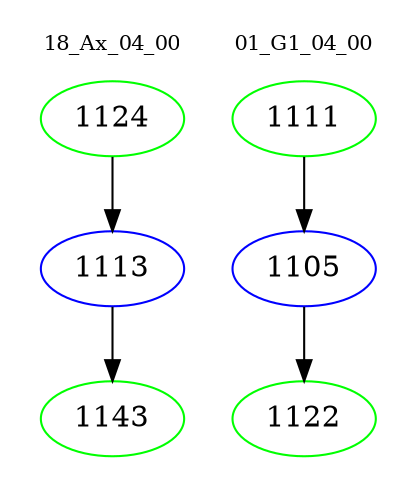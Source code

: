 digraph{
subgraph cluster_0 {
color = white
label = "18_Ax_04_00";
fontsize=10;
T0_1124 [label="1124", color="green"]
T0_1124 -> T0_1113 [color="black"]
T0_1113 [label="1113", color="blue"]
T0_1113 -> T0_1143 [color="black"]
T0_1143 [label="1143", color="green"]
}
subgraph cluster_1 {
color = white
label = "01_G1_04_00";
fontsize=10;
T1_1111 [label="1111", color="green"]
T1_1111 -> T1_1105 [color="black"]
T1_1105 [label="1105", color="blue"]
T1_1105 -> T1_1122 [color="black"]
T1_1122 [label="1122", color="green"]
}
}
